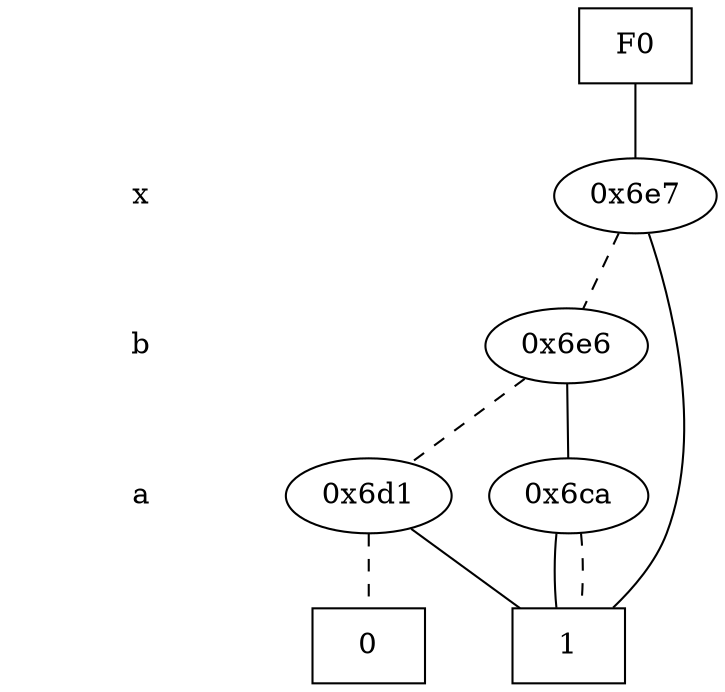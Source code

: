 digraph "ZDD" {
size = "7.5,10"
center = true;
edge [dir = none];
{ node [shape = plaintext];
  edge [style = invis];
  "CONST NODES" [style = invis];
" x " -> " b " -> " a " -> "CONST NODES"; 
}
{ rank = same; node [shape = box]; edge [style = invis];
"F0"; }
{ rank = same; " x ";
"0x6e7";
}
{ rank = same; " b ";
"0x6e6";
}
{ rank = same; " a ";
"0x6ca";
"0x6d1";
}
{ rank = same; "CONST NODES";
{ node [shape = box]; "0x626";
"0x625";
}
}
"F0" -> "0x6e7" [style = solid];
"0x6e7" -> "0x625";
"0x6e7" -> "0x6e6" [style = dashed];
"0x6e6" -> "0x6ca";
"0x6e6" -> "0x6d1" [style = dashed];
"0x6ca" -> "0x625";
"0x6ca" -> "0x625" [style = dashed];
"0x6d1" -> "0x625";
"0x6d1" -> "0x626" [style = dashed];
"0x626" [label = "0"];
"0x625" [label = "1"];
}

